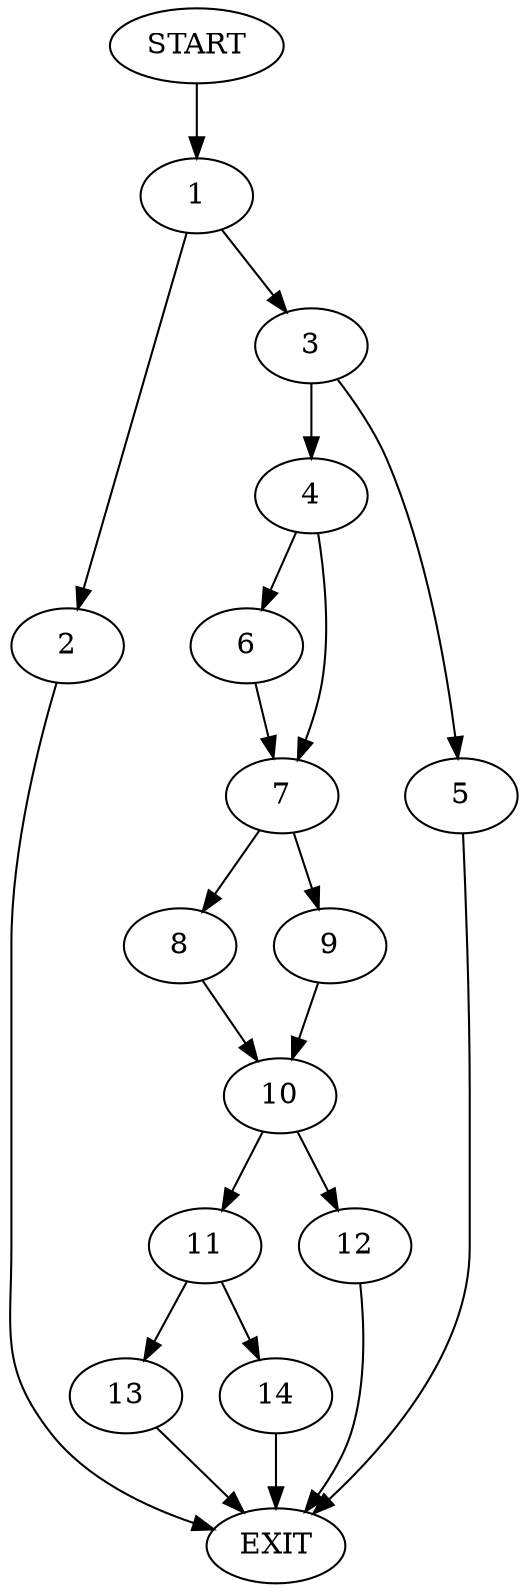 digraph {
0 [label="START"]
15 [label="EXIT"]
0 -> 1
1 -> 2
1 -> 3
2 -> 15
3 -> 4
3 -> 5
4 -> 6
4 -> 7
5 -> 15
6 -> 7
7 -> 8
7 -> 9
9 -> 10
8 -> 10
10 -> 11
10 -> 12
12 -> 15
11 -> 13
11 -> 14
13 -> 15
14 -> 15
}
